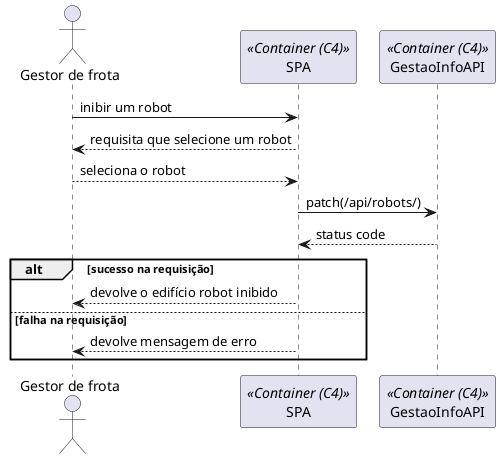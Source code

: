 @startuml

actor "Gestor de frota" as Actor
participant "SPA" as Container <<Container (C4)>>
participant "GestaoInfoAPI" as API <<Container (C4)>>

Actor -> Container: inibir um robot
Container --> Actor:  requisita que selecione um robot
Actor --> Container: seleciona o robot
Container -> API: patch(/api/robots/)

API --> Container: status code
alt sucesso na requisição
    Container --> Actor: devolve o edifício robot inibido
else falha na requisição
    Container --> Actor: devolve mensagem de erro
end

@enduml
